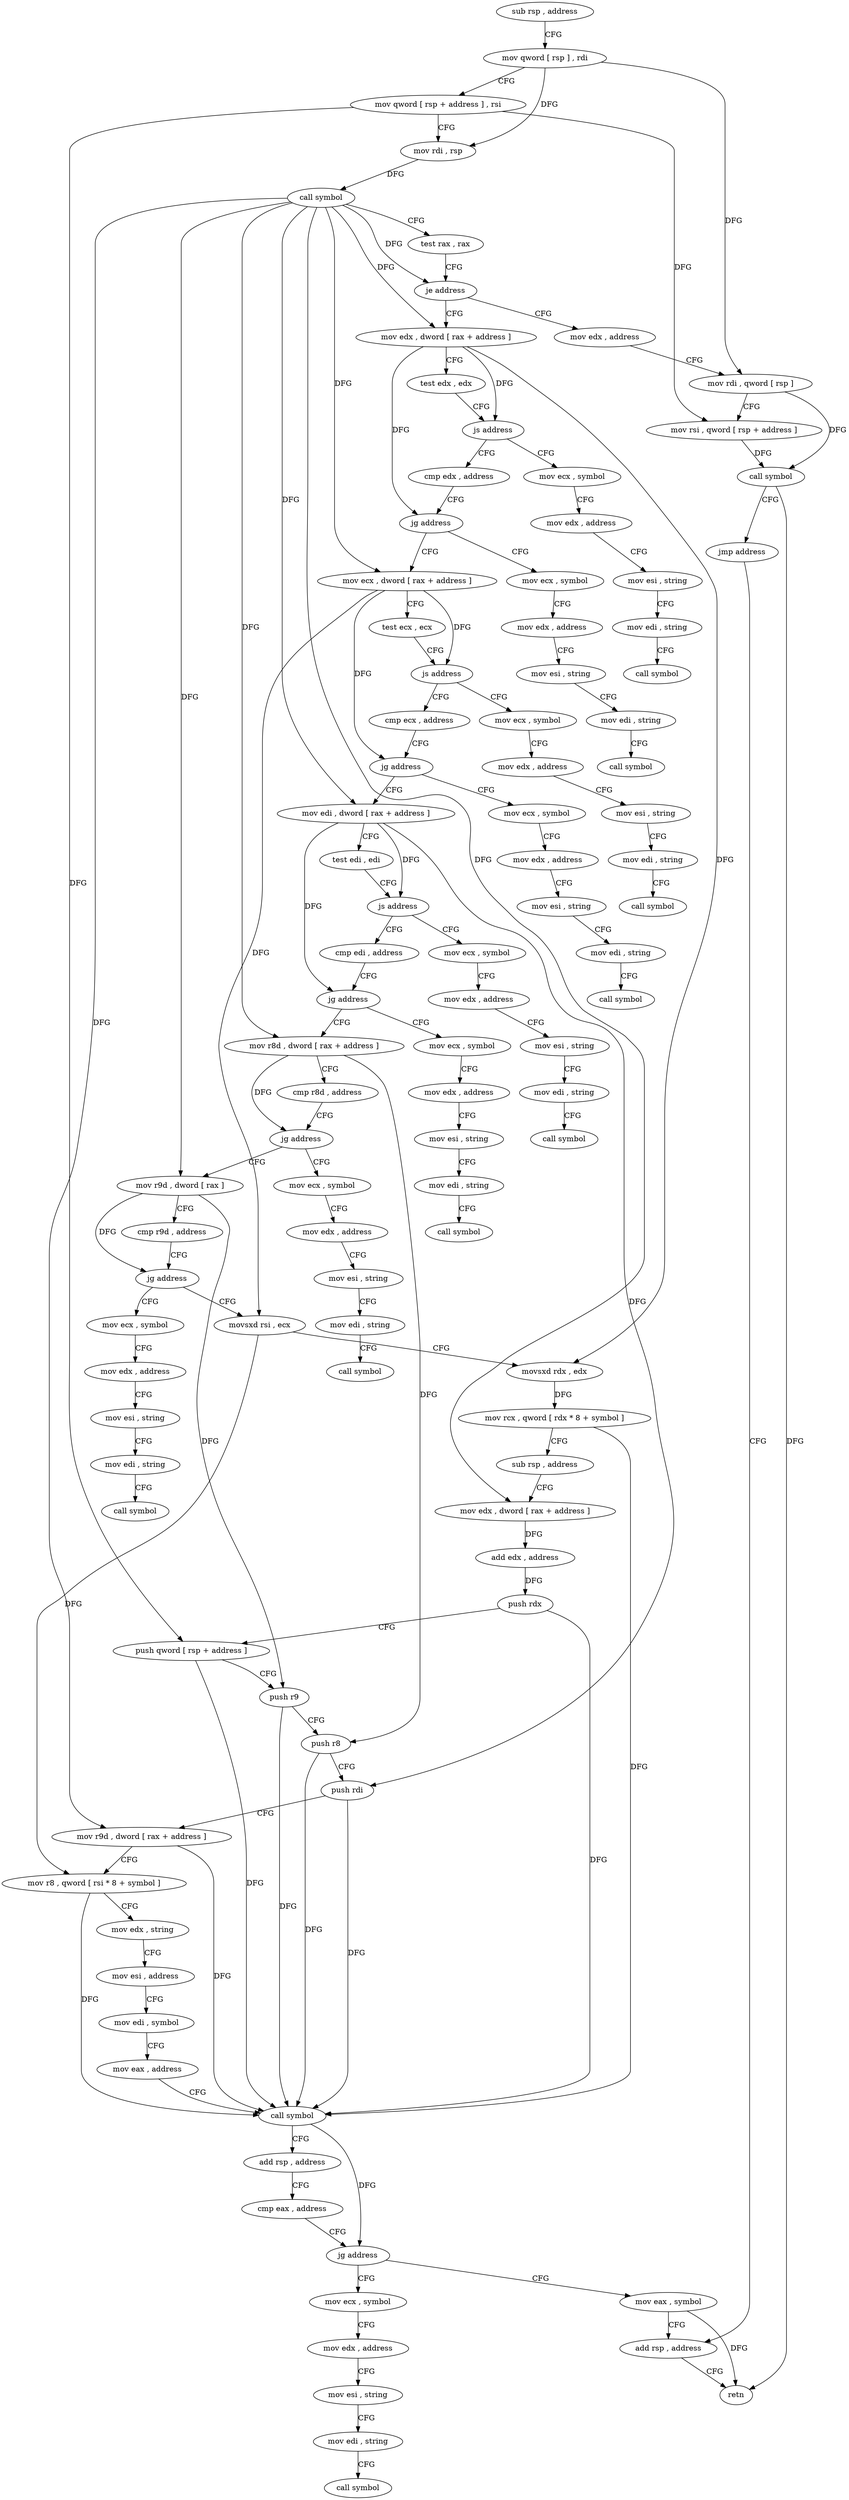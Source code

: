 digraph "func" {
"4235445" [label = "sub rsp , address" ]
"4235449" [label = "mov qword [ rsp ] , rdi" ]
"4235453" [label = "mov qword [ rsp + address ] , rsi" ]
"4235458" [label = "mov rdi , rsp" ]
"4235461" [label = "call symbol" ]
"4235466" [label = "test rax , rax" ]
"4235469" [label = "je address" ]
"4235886" [label = "mov edx , address" ]
"4235475" [label = "mov edx , dword [ rax + address ]" ]
"4235891" [label = "mov rdi , qword [ rsp ]" ]
"4235895" [label = "mov rsi , qword [ rsp + address ]" ]
"4235900" [label = "call symbol" ]
"4235905" [label = "jmp address" ]
"4235656" [label = "add rsp , address" ]
"4235478" [label = "test edx , edx" ]
"4235480" [label = "js address" ]
"4235661" [label = "mov ecx , symbol" ]
"4235486" [label = "cmp edx , address" ]
"4235660" [label = "retn" ]
"4235666" [label = "mov edx , address" ]
"4235671" [label = "mov esi , string" ]
"4235676" [label = "mov edi , string" ]
"4235681" [label = "call symbol" ]
"4235489" [label = "jg address" ]
"4235686" [label = "mov ecx , symbol" ]
"4235495" [label = "mov ecx , dword [ rax + address ]" ]
"4235691" [label = "mov edx , address" ]
"4235696" [label = "mov esi , string" ]
"4235701" [label = "mov edi , string" ]
"4235706" [label = "call symbol" ]
"4235498" [label = "test ecx , ecx" ]
"4235500" [label = "js address" ]
"4235711" [label = "mov ecx , symbol" ]
"4235506" [label = "cmp ecx , address" ]
"4235716" [label = "mov edx , address" ]
"4235721" [label = "mov esi , string" ]
"4235726" [label = "mov edi , string" ]
"4235731" [label = "call symbol" ]
"4235509" [label = "jg address" ]
"4235736" [label = "mov ecx , symbol" ]
"4235515" [label = "mov edi , dword [ rax + address ]" ]
"4235741" [label = "mov edx , address" ]
"4235746" [label = "mov esi , string" ]
"4235751" [label = "mov edi , string" ]
"4235756" [label = "call symbol" ]
"4235518" [label = "test edi , edi" ]
"4235520" [label = "js address" ]
"4235761" [label = "mov ecx , symbol" ]
"4235526" [label = "cmp edi , address" ]
"4235766" [label = "mov edx , address" ]
"4235771" [label = "mov esi , string" ]
"4235776" [label = "mov edi , string" ]
"4235781" [label = "call symbol" ]
"4235529" [label = "jg address" ]
"4235786" [label = "mov ecx , symbol" ]
"4235535" [label = "mov r8d , dword [ rax + address ]" ]
"4235791" [label = "mov edx , address" ]
"4235796" [label = "mov esi , string" ]
"4235801" [label = "mov edi , string" ]
"4235806" [label = "call symbol" ]
"4235539" [label = "cmp r8d , address" ]
"4235543" [label = "jg address" ]
"4235811" [label = "mov ecx , symbol" ]
"4235549" [label = "mov r9d , dword [ rax ]" ]
"4235816" [label = "mov edx , address" ]
"4235821" [label = "mov esi , string" ]
"4235826" [label = "mov edi , string" ]
"4235831" [label = "call symbol" ]
"4235552" [label = "cmp r9d , address" ]
"4235556" [label = "jg address" ]
"4235836" [label = "mov ecx , symbol" ]
"4235562" [label = "movsxd rsi , ecx" ]
"4235841" [label = "mov edx , address" ]
"4235846" [label = "mov esi , string" ]
"4235851" [label = "mov edi , string" ]
"4235856" [label = "call symbol" ]
"4235565" [label = "movsxd rdx , edx" ]
"4235568" [label = "mov rcx , qword [ rdx * 8 + symbol ]" ]
"4235576" [label = "sub rsp , address" ]
"4235580" [label = "mov edx , dword [ rax + address ]" ]
"4235583" [label = "add edx , address" ]
"4235589" [label = "push rdx" ]
"4235590" [label = "push qword [ rsp + address ]" ]
"4235594" [label = "push r9" ]
"4235596" [label = "push r8" ]
"4235598" [label = "push rdi" ]
"4235599" [label = "mov r9d , dword [ rax + address ]" ]
"4235603" [label = "mov r8 , qword [ rsi * 8 + symbol ]" ]
"4235611" [label = "mov edx , string" ]
"4235616" [label = "mov esi , address" ]
"4235621" [label = "mov edi , symbol" ]
"4235626" [label = "mov eax , address" ]
"4235631" [label = "call symbol" ]
"4235636" [label = "add rsp , address" ]
"4235640" [label = "cmp eax , address" ]
"4235645" [label = "jg address" ]
"4235861" [label = "mov ecx , symbol" ]
"4235651" [label = "mov eax , symbol" ]
"4235866" [label = "mov edx , address" ]
"4235871" [label = "mov esi , string" ]
"4235876" [label = "mov edi , string" ]
"4235881" [label = "call symbol" ]
"4235445" -> "4235449" [ label = "CFG" ]
"4235449" -> "4235453" [ label = "CFG" ]
"4235449" -> "4235891" [ label = "DFG" ]
"4235449" -> "4235458" [ label = "DFG" ]
"4235453" -> "4235458" [ label = "CFG" ]
"4235453" -> "4235895" [ label = "DFG" ]
"4235453" -> "4235590" [ label = "DFG" ]
"4235458" -> "4235461" [ label = "DFG" ]
"4235461" -> "4235466" [ label = "CFG" ]
"4235461" -> "4235469" [ label = "DFG" ]
"4235461" -> "4235475" [ label = "DFG" ]
"4235461" -> "4235495" [ label = "DFG" ]
"4235461" -> "4235515" [ label = "DFG" ]
"4235461" -> "4235535" [ label = "DFG" ]
"4235461" -> "4235549" [ label = "DFG" ]
"4235461" -> "4235580" [ label = "DFG" ]
"4235461" -> "4235599" [ label = "DFG" ]
"4235466" -> "4235469" [ label = "CFG" ]
"4235469" -> "4235886" [ label = "CFG" ]
"4235469" -> "4235475" [ label = "CFG" ]
"4235886" -> "4235891" [ label = "CFG" ]
"4235475" -> "4235478" [ label = "CFG" ]
"4235475" -> "4235480" [ label = "DFG" ]
"4235475" -> "4235489" [ label = "DFG" ]
"4235475" -> "4235565" [ label = "DFG" ]
"4235891" -> "4235895" [ label = "CFG" ]
"4235891" -> "4235900" [ label = "DFG" ]
"4235895" -> "4235900" [ label = "DFG" ]
"4235900" -> "4235905" [ label = "CFG" ]
"4235900" -> "4235660" [ label = "DFG" ]
"4235905" -> "4235656" [ label = "CFG" ]
"4235656" -> "4235660" [ label = "CFG" ]
"4235478" -> "4235480" [ label = "CFG" ]
"4235480" -> "4235661" [ label = "CFG" ]
"4235480" -> "4235486" [ label = "CFG" ]
"4235661" -> "4235666" [ label = "CFG" ]
"4235486" -> "4235489" [ label = "CFG" ]
"4235666" -> "4235671" [ label = "CFG" ]
"4235671" -> "4235676" [ label = "CFG" ]
"4235676" -> "4235681" [ label = "CFG" ]
"4235489" -> "4235686" [ label = "CFG" ]
"4235489" -> "4235495" [ label = "CFG" ]
"4235686" -> "4235691" [ label = "CFG" ]
"4235495" -> "4235498" [ label = "CFG" ]
"4235495" -> "4235500" [ label = "DFG" ]
"4235495" -> "4235509" [ label = "DFG" ]
"4235495" -> "4235562" [ label = "DFG" ]
"4235691" -> "4235696" [ label = "CFG" ]
"4235696" -> "4235701" [ label = "CFG" ]
"4235701" -> "4235706" [ label = "CFG" ]
"4235498" -> "4235500" [ label = "CFG" ]
"4235500" -> "4235711" [ label = "CFG" ]
"4235500" -> "4235506" [ label = "CFG" ]
"4235711" -> "4235716" [ label = "CFG" ]
"4235506" -> "4235509" [ label = "CFG" ]
"4235716" -> "4235721" [ label = "CFG" ]
"4235721" -> "4235726" [ label = "CFG" ]
"4235726" -> "4235731" [ label = "CFG" ]
"4235509" -> "4235736" [ label = "CFG" ]
"4235509" -> "4235515" [ label = "CFG" ]
"4235736" -> "4235741" [ label = "CFG" ]
"4235515" -> "4235518" [ label = "CFG" ]
"4235515" -> "4235520" [ label = "DFG" ]
"4235515" -> "4235529" [ label = "DFG" ]
"4235515" -> "4235598" [ label = "DFG" ]
"4235741" -> "4235746" [ label = "CFG" ]
"4235746" -> "4235751" [ label = "CFG" ]
"4235751" -> "4235756" [ label = "CFG" ]
"4235518" -> "4235520" [ label = "CFG" ]
"4235520" -> "4235761" [ label = "CFG" ]
"4235520" -> "4235526" [ label = "CFG" ]
"4235761" -> "4235766" [ label = "CFG" ]
"4235526" -> "4235529" [ label = "CFG" ]
"4235766" -> "4235771" [ label = "CFG" ]
"4235771" -> "4235776" [ label = "CFG" ]
"4235776" -> "4235781" [ label = "CFG" ]
"4235529" -> "4235786" [ label = "CFG" ]
"4235529" -> "4235535" [ label = "CFG" ]
"4235786" -> "4235791" [ label = "CFG" ]
"4235535" -> "4235539" [ label = "CFG" ]
"4235535" -> "4235543" [ label = "DFG" ]
"4235535" -> "4235596" [ label = "DFG" ]
"4235791" -> "4235796" [ label = "CFG" ]
"4235796" -> "4235801" [ label = "CFG" ]
"4235801" -> "4235806" [ label = "CFG" ]
"4235539" -> "4235543" [ label = "CFG" ]
"4235543" -> "4235811" [ label = "CFG" ]
"4235543" -> "4235549" [ label = "CFG" ]
"4235811" -> "4235816" [ label = "CFG" ]
"4235549" -> "4235552" [ label = "CFG" ]
"4235549" -> "4235556" [ label = "DFG" ]
"4235549" -> "4235594" [ label = "DFG" ]
"4235816" -> "4235821" [ label = "CFG" ]
"4235821" -> "4235826" [ label = "CFG" ]
"4235826" -> "4235831" [ label = "CFG" ]
"4235552" -> "4235556" [ label = "CFG" ]
"4235556" -> "4235836" [ label = "CFG" ]
"4235556" -> "4235562" [ label = "CFG" ]
"4235836" -> "4235841" [ label = "CFG" ]
"4235562" -> "4235565" [ label = "CFG" ]
"4235562" -> "4235603" [ label = "DFG" ]
"4235841" -> "4235846" [ label = "CFG" ]
"4235846" -> "4235851" [ label = "CFG" ]
"4235851" -> "4235856" [ label = "CFG" ]
"4235565" -> "4235568" [ label = "DFG" ]
"4235568" -> "4235576" [ label = "CFG" ]
"4235568" -> "4235631" [ label = "DFG" ]
"4235576" -> "4235580" [ label = "CFG" ]
"4235580" -> "4235583" [ label = "DFG" ]
"4235583" -> "4235589" [ label = "DFG" ]
"4235589" -> "4235590" [ label = "CFG" ]
"4235589" -> "4235631" [ label = "DFG" ]
"4235590" -> "4235594" [ label = "CFG" ]
"4235590" -> "4235631" [ label = "DFG" ]
"4235594" -> "4235596" [ label = "CFG" ]
"4235594" -> "4235631" [ label = "DFG" ]
"4235596" -> "4235598" [ label = "CFG" ]
"4235596" -> "4235631" [ label = "DFG" ]
"4235598" -> "4235599" [ label = "CFG" ]
"4235598" -> "4235631" [ label = "DFG" ]
"4235599" -> "4235603" [ label = "CFG" ]
"4235599" -> "4235631" [ label = "DFG" ]
"4235603" -> "4235611" [ label = "CFG" ]
"4235603" -> "4235631" [ label = "DFG" ]
"4235611" -> "4235616" [ label = "CFG" ]
"4235616" -> "4235621" [ label = "CFG" ]
"4235621" -> "4235626" [ label = "CFG" ]
"4235626" -> "4235631" [ label = "CFG" ]
"4235631" -> "4235636" [ label = "CFG" ]
"4235631" -> "4235645" [ label = "DFG" ]
"4235636" -> "4235640" [ label = "CFG" ]
"4235640" -> "4235645" [ label = "CFG" ]
"4235645" -> "4235861" [ label = "CFG" ]
"4235645" -> "4235651" [ label = "CFG" ]
"4235861" -> "4235866" [ label = "CFG" ]
"4235651" -> "4235656" [ label = "CFG" ]
"4235651" -> "4235660" [ label = "DFG" ]
"4235866" -> "4235871" [ label = "CFG" ]
"4235871" -> "4235876" [ label = "CFG" ]
"4235876" -> "4235881" [ label = "CFG" ]
}
